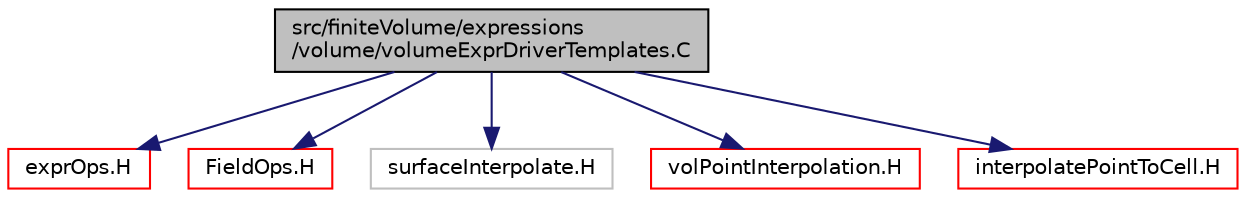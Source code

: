 digraph "src/finiteVolume/expressions/volume/volumeExprDriverTemplates.C"
{
  bgcolor="transparent";
  edge [fontname="Helvetica",fontsize="10",labelfontname="Helvetica",labelfontsize="10"];
  node [fontname="Helvetica",fontsize="10",shape=record];
  Node1 [label="src/finiteVolume/expressions\l/volume/volumeExprDriverTemplates.C",height=0.2,width=0.4,color="black", fillcolor="grey75", style="filled" fontcolor="black"];
  Node1 -> Node2 [color="midnightblue",fontsize="10",style="solid",fontname="Helvetica"];
  Node2 [label="exprOps.H",height=0.2,width=0.4,color="red",URL="$exprOps_8H.html",tooltip="Operations involving expressions. "];
  Node1 -> Node3 [color="midnightblue",fontsize="10",style="solid",fontname="Helvetica"];
  Node3 [label="FieldOps.H",height=0.2,width=0.4,color="red",URL="$FieldOps_8H.html"];
  Node1 -> Node4 [color="midnightblue",fontsize="10",style="solid",fontname="Helvetica"];
  Node4 [label="surfaceInterpolate.H",height=0.2,width=0.4,color="grey75"];
  Node1 -> Node5 [color="midnightblue",fontsize="10",style="solid",fontname="Helvetica"];
  Node5 [label="volPointInterpolation.H",height=0.2,width=0.4,color="red",URL="$volPointInterpolation_8H.html"];
  Node1 -> Node6 [color="midnightblue",fontsize="10",style="solid",fontname="Helvetica"];
  Node6 [label="interpolatePointToCell.H",height=0.2,width=0.4,color="red",URL="$interpolatePointToCell_8H.html",tooltip="Interpolates (averages) the vertex values to the cell center. "];
}
